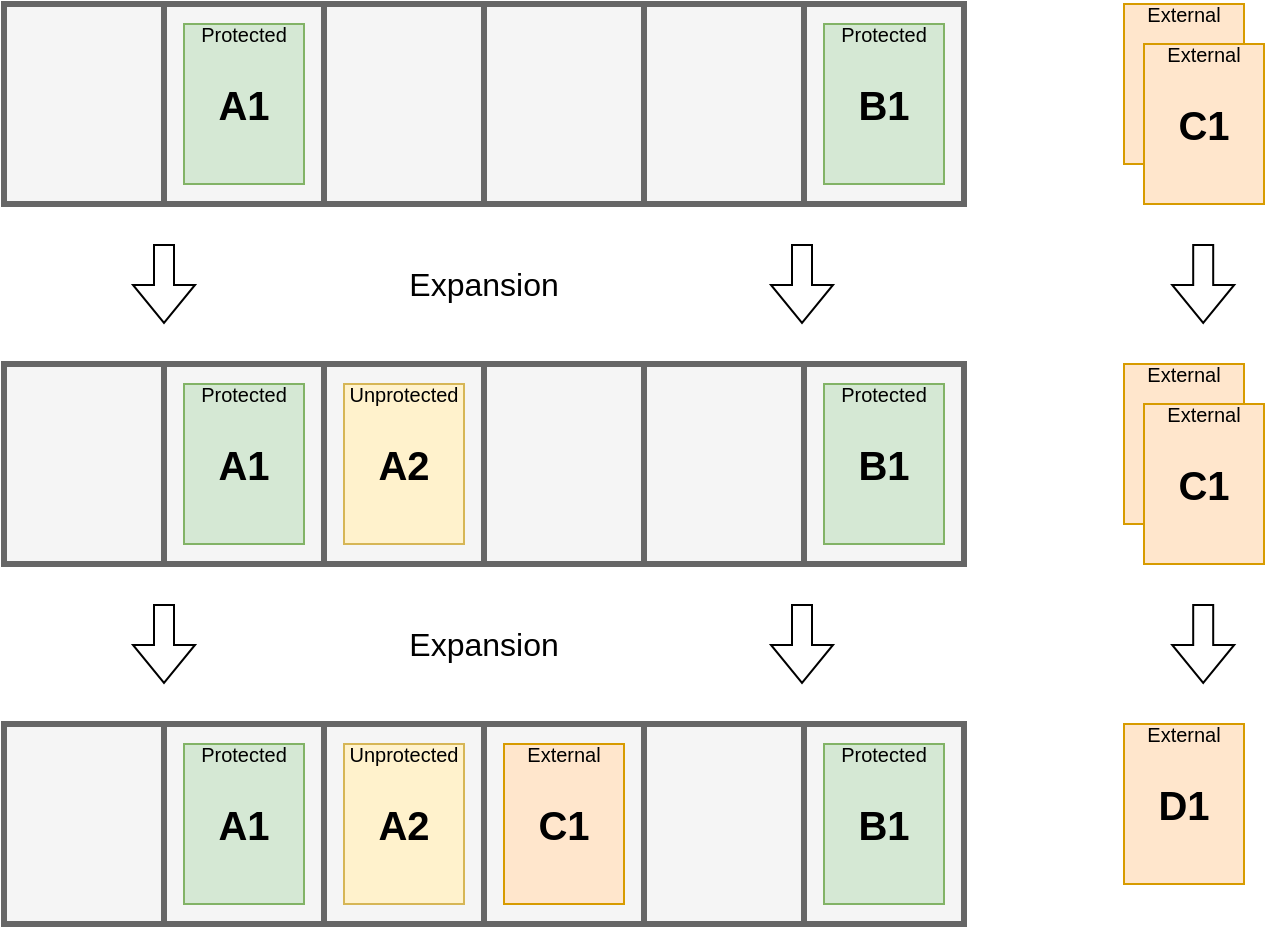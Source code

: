 <mxfile version="17.4.6" type="device"><diagram id="uZTdY9spd6TSN15nmO4a" name="Page-1"><mxGraphModel dx="1002" dy="534" grid="1" gridSize="10" guides="1" tooltips="1" connect="1" arrows="1" fold="1" page="1" pageScale="1" pageWidth="827" pageHeight="1169" math="0" shadow="0"><root><mxCell id="0"/><mxCell id="1" parent="0"/><mxCell id="5cE-T5YSsXicTpxsx7eF-24" value="" style="rounded=0;whiteSpace=wrap;html=1;strokeColor=#666666;fillColor=#f5f5f5;fontColor=#333333;strokeWidth=3;" vertex="1" parent="1"><mxGeometry x="80" y="40" width="80" height="100" as="geometry"/></mxCell><mxCell id="5cE-T5YSsXicTpxsx7eF-26" value="" style="rounded=0;whiteSpace=wrap;html=1;strokeColor=#666666;fillColor=#f5f5f5;fontColor=#333333;strokeWidth=3;" vertex="1" parent="1"><mxGeometry x="160" y="40" width="80" height="100" as="geometry"/></mxCell><mxCell id="5cE-T5YSsXicTpxsx7eF-27" value="" style="rounded=0;whiteSpace=wrap;html=1;strokeColor=#666666;fillColor=#f5f5f5;fontColor=#333333;strokeWidth=3;" vertex="1" parent="1"><mxGeometry x="240" y="40" width="80" height="100" as="geometry"/></mxCell><mxCell id="5cE-T5YSsXicTpxsx7eF-28" value="" style="rounded=0;whiteSpace=wrap;html=1;strokeColor=#666666;fillColor=#f5f5f5;fontColor=#333333;strokeWidth=3;" vertex="1" parent="1"><mxGeometry x="320" y="40" width="80" height="100" as="geometry"/></mxCell><mxCell id="5cE-T5YSsXicTpxsx7eF-29" value="" style="rounded=0;whiteSpace=wrap;html=1;strokeColor=#666666;fillColor=#f5f5f5;fontColor=#333333;strokeWidth=3;" vertex="1" parent="1"><mxGeometry x="400" y="40" width="80" height="100" as="geometry"/></mxCell><mxCell id="5cE-T5YSsXicTpxsx7eF-30" value="" style="rounded=0;whiteSpace=wrap;html=1;strokeColor=#666666;fillColor=#f5f5f5;fontColor=#333333;strokeWidth=3;" vertex="1" parent="1"><mxGeometry x="480" y="40" width="80" height="100" as="geometry"/></mxCell><mxCell id="5cE-T5YSsXicTpxsx7eF-34" value="A1" style="rounded=0;whiteSpace=wrap;html=1;strokeColor=#82b366;strokeWidth=1;fillColor=#d5e8d4;fontStyle=1;fontSize=20;" vertex="1" parent="1"><mxGeometry x="170" y="50" width="60" height="80" as="geometry"/></mxCell><mxCell id="5cE-T5YSsXicTpxsx7eF-38" value="B1" style="rounded=0;whiteSpace=wrap;html=1;strokeColor=#82b366;strokeWidth=1;fillColor=#d5e8d4;fontStyle=1;fontSize=20;" vertex="1" parent="1"><mxGeometry x="490" y="50" width="60" height="80" as="geometry"/></mxCell><mxCell id="5cE-T5YSsXicTpxsx7eF-39" value="Protected" style="text;html=1;strokeColor=none;fillColor=none;align=center;verticalAlign=middle;whiteSpace=wrap;rounded=0;fontSize=10;fontStyle=0" vertex="1" parent="1"><mxGeometry x="170" y="50" width="60" height="10" as="geometry"/></mxCell><mxCell id="5cE-T5YSsXicTpxsx7eF-43" value="Protected" style="text;html=1;strokeColor=none;fillColor=none;align=center;verticalAlign=middle;whiteSpace=wrap;rounded=0;fontSize=10;fontStyle=0" vertex="1" parent="1"><mxGeometry x="490" y="50" width="60" height="10" as="geometry"/></mxCell><mxCell id="5cE-T5YSsXicTpxsx7eF-44" value="" style="rounded=0;whiteSpace=wrap;html=1;strokeColor=#666666;fillColor=#f5f5f5;fontColor=#333333;strokeWidth=3;" vertex="1" parent="1"><mxGeometry x="80" y="220" width="80" height="100" as="geometry"/></mxCell><mxCell id="5cE-T5YSsXicTpxsx7eF-45" value="" style="rounded=0;whiteSpace=wrap;html=1;strokeColor=#666666;fillColor=#f5f5f5;fontColor=#333333;strokeWidth=3;" vertex="1" parent="1"><mxGeometry x="160" y="220" width="80" height="100" as="geometry"/></mxCell><mxCell id="5cE-T5YSsXicTpxsx7eF-46" value="" style="rounded=0;whiteSpace=wrap;html=1;strokeColor=#666666;fillColor=#f5f5f5;fontColor=#333333;strokeWidth=3;" vertex="1" parent="1"><mxGeometry x="240" y="220" width="80" height="100" as="geometry"/></mxCell><mxCell id="5cE-T5YSsXicTpxsx7eF-47" value="" style="rounded=0;whiteSpace=wrap;html=1;strokeColor=#666666;fillColor=#f5f5f5;fontColor=#333333;strokeWidth=3;" vertex="1" parent="1"><mxGeometry x="320" y="220" width="80" height="100" as="geometry"/></mxCell><mxCell id="5cE-T5YSsXicTpxsx7eF-48" value="" style="rounded=0;whiteSpace=wrap;html=1;strokeColor=#666666;fillColor=#f5f5f5;fontColor=#333333;strokeWidth=3;" vertex="1" parent="1"><mxGeometry x="400" y="220" width="80" height="100" as="geometry"/></mxCell><mxCell id="5cE-T5YSsXicTpxsx7eF-49" value="" style="rounded=0;whiteSpace=wrap;html=1;strokeColor=#666666;fillColor=#f5f5f5;fontColor=#333333;strokeWidth=3;" vertex="1" parent="1"><mxGeometry x="480" y="220" width="80" height="100" as="geometry"/></mxCell><mxCell id="5cE-T5YSsXicTpxsx7eF-50" value="A1" style="rounded=0;whiteSpace=wrap;html=1;strokeColor=#82b366;strokeWidth=1;fillColor=#d5e8d4;fontStyle=1;fontSize=20;" vertex="1" parent="1"><mxGeometry x="170" y="230" width="60" height="80" as="geometry"/></mxCell><mxCell id="5cE-T5YSsXicTpxsx7eF-52" value="A2" style="rounded=0;whiteSpace=wrap;html=1;strokeColor=#d6b656;strokeWidth=1;fillColor=#fff2cc;fontStyle=1;fontSize=20;" vertex="1" parent="1"><mxGeometry x="250" y="230" width="60" height="80" as="geometry"/></mxCell><mxCell id="5cE-T5YSsXicTpxsx7eF-53" value="B1" style="rounded=0;whiteSpace=wrap;html=1;strokeColor=#82b366;strokeWidth=1;fillColor=#d5e8d4;fontStyle=1;fontSize=20;" vertex="1" parent="1"><mxGeometry x="490" y="230" width="60" height="80" as="geometry"/></mxCell><mxCell id="5cE-T5YSsXicTpxsx7eF-54" value="Protected" style="text;html=1;strokeColor=none;fillColor=none;align=center;verticalAlign=middle;whiteSpace=wrap;rounded=0;fontSize=10;fontStyle=0" vertex="1" parent="1"><mxGeometry x="170" y="230" width="60" height="10" as="geometry"/></mxCell><mxCell id="5cE-T5YSsXicTpxsx7eF-56" value="Unprotected" style="text;html=1;strokeColor=none;fillColor=none;align=center;verticalAlign=middle;whiteSpace=wrap;rounded=0;fontSize=10;fontStyle=0" vertex="1" parent="1"><mxGeometry x="250" y="230" width="60" height="10" as="geometry"/></mxCell><mxCell id="5cE-T5YSsXicTpxsx7eF-57" value="Protected" style="text;html=1;strokeColor=none;fillColor=none;align=center;verticalAlign=middle;whiteSpace=wrap;rounded=0;fontSize=10;fontStyle=0" vertex="1" parent="1"><mxGeometry x="490" y="230" width="60" height="10" as="geometry"/></mxCell><mxCell id="5cE-T5YSsXicTpxsx7eF-58" value="" style="rounded=0;whiteSpace=wrap;html=1;strokeColor=#666666;fillColor=#f5f5f5;fontColor=#333333;strokeWidth=3;" vertex="1" parent="1"><mxGeometry x="80" y="400" width="80" height="100" as="geometry"/></mxCell><mxCell id="5cE-T5YSsXicTpxsx7eF-59" value="" style="rounded=0;whiteSpace=wrap;html=1;strokeColor=#666666;fillColor=#f5f5f5;fontColor=#333333;strokeWidth=3;" vertex="1" parent="1"><mxGeometry x="160" y="400" width="80" height="100" as="geometry"/></mxCell><mxCell id="5cE-T5YSsXicTpxsx7eF-60" value="" style="rounded=0;whiteSpace=wrap;html=1;strokeColor=#666666;fillColor=#f5f5f5;fontColor=#333333;strokeWidth=3;" vertex="1" parent="1"><mxGeometry x="240" y="400" width="80" height="100" as="geometry"/></mxCell><mxCell id="5cE-T5YSsXicTpxsx7eF-61" value="" style="rounded=0;whiteSpace=wrap;html=1;strokeColor=#666666;fillColor=#f5f5f5;fontColor=#333333;strokeWidth=3;" vertex="1" parent="1"><mxGeometry x="320" y="400" width="80" height="100" as="geometry"/></mxCell><mxCell id="5cE-T5YSsXicTpxsx7eF-62" value="" style="rounded=0;whiteSpace=wrap;html=1;strokeColor=#666666;fillColor=#f5f5f5;fontColor=#333333;strokeWidth=3;" vertex="1" parent="1"><mxGeometry x="400" y="400" width="80" height="100" as="geometry"/></mxCell><mxCell id="5cE-T5YSsXicTpxsx7eF-63" value="" style="rounded=0;whiteSpace=wrap;html=1;strokeColor=#666666;fillColor=#f5f5f5;fontColor=#333333;strokeWidth=3;" vertex="1" parent="1"><mxGeometry x="480" y="400" width="80" height="100" as="geometry"/></mxCell><mxCell id="5cE-T5YSsXicTpxsx7eF-64" value="A1" style="rounded=0;whiteSpace=wrap;html=1;strokeColor=#82b366;strokeWidth=1;fillColor=#d5e8d4;fontStyle=1;fontSize=20;" vertex="1" parent="1"><mxGeometry x="170" y="410" width="60" height="80" as="geometry"/></mxCell><mxCell id="5cE-T5YSsXicTpxsx7eF-65" value="C1" style="rounded=0;whiteSpace=wrap;html=1;strokeColor=#d79b00;strokeWidth=1;fillColor=#ffe6cc;fontStyle=1;fontSize=20;" vertex="1" parent="1"><mxGeometry x="330" y="410" width="60" height="80" as="geometry"/></mxCell><mxCell id="5cE-T5YSsXicTpxsx7eF-66" value="A2" style="rounded=0;whiteSpace=wrap;html=1;strokeColor=#d6b656;strokeWidth=1;fillColor=#fff2cc;fontStyle=1;fontSize=20;" vertex="1" parent="1"><mxGeometry x="250" y="410" width="60" height="80" as="geometry"/></mxCell><mxCell id="5cE-T5YSsXicTpxsx7eF-67" value="B1" style="rounded=0;whiteSpace=wrap;html=1;strokeColor=#82b366;strokeWidth=1;fillColor=#d5e8d4;fontStyle=1;fontSize=20;" vertex="1" parent="1"><mxGeometry x="490" y="410" width="60" height="80" as="geometry"/></mxCell><mxCell id="5cE-T5YSsXicTpxsx7eF-68" value="Protected" style="text;html=1;strokeColor=none;fillColor=none;align=center;verticalAlign=middle;whiteSpace=wrap;rounded=0;fontSize=10;fontStyle=0" vertex="1" parent="1"><mxGeometry x="170" y="410" width="60" height="10" as="geometry"/></mxCell><mxCell id="5cE-T5YSsXicTpxsx7eF-69" value="External" style="text;html=1;strokeColor=none;fillColor=none;align=center;verticalAlign=middle;whiteSpace=wrap;rounded=0;fontSize=10;fontStyle=0" vertex="1" parent="1"><mxGeometry x="330" y="410" width="60" height="10" as="geometry"/></mxCell><mxCell id="5cE-T5YSsXicTpxsx7eF-70" value="Unprotected" style="text;html=1;strokeColor=none;fillColor=none;align=center;verticalAlign=middle;whiteSpace=wrap;rounded=0;fontSize=10;fontStyle=0" vertex="1" parent="1"><mxGeometry x="250" y="410" width="60" height="10" as="geometry"/></mxCell><mxCell id="5cE-T5YSsXicTpxsx7eF-71" value="Protected" style="text;html=1;strokeColor=none;fillColor=none;align=center;verticalAlign=middle;whiteSpace=wrap;rounded=0;fontSize=10;fontStyle=0" vertex="1" parent="1"><mxGeometry x="490" y="410" width="60" height="10" as="geometry"/></mxCell><mxCell id="5cE-T5YSsXicTpxsx7eF-72" value="Expansion" style="text;html=1;strokeColor=none;fillColor=none;align=center;verticalAlign=middle;whiteSpace=wrap;rounded=0;fontSize=16;" vertex="1" parent="1"><mxGeometry x="80" y="160" width="480" height="40" as="geometry"/></mxCell><mxCell id="5cE-T5YSsXicTpxsx7eF-74" value="" style="shape=flexArrow;endArrow=classic;html=1;rounded=0;fontSize=16;" edge="1" parent="1"><mxGeometry width="50" height="50" relative="1" as="geometry"><mxPoint x="479" y="160" as="sourcePoint"/><mxPoint x="479" y="200" as="targetPoint"/></mxGeometry></mxCell><mxCell id="5cE-T5YSsXicTpxsx7eF-75" value="" style="shape=flexArrow;endArrow=classic;html=1;rounded=0;fontSize=16;" edge="1" parent="1"><mxGeometry width="50" height="50" relative="1" as="geometry"><mxPoint x="160" y="160" as="sourcePoint"/><mxPoint x="160" y="200" as="targetPoint"/></mxGeometry></mxCell><mxCell id="5cE-T5YSsXicTpxsx7eF-76" value="Expansion" style="text;html=1;strokeColor=none;fillColor=none;align=center;verticalAlign=middle;whiteSpace=wrap;rounded=0;fontSize=16;" vertex="1" parent="1"><mxGeometry x="80" y="340" width="480" height="40" as="geometry"/></mxCell><mxCell id="5cE-T5YSsXicTpxsx7eF-77" value="" style="shape=flexArrow;endArrow=classic;html=1;rounded=0;fontSize=16;" edge="1" parent="1"><mxGeometry width="50" height="50" relative="1" as="geometry"><mxPoint x="479" y="340" as="sourcePoint"/><mxPoint x="479" y="380" as="targetPoint"/></mxGeometry></mxCell><mxCell id="5cE-T5YSsXicTpxsx7eF-78" value="" style="shape=flexArrow;endArrow=classic;html=1;rounded=0;fontSize=16;" edge="1" parent="1"><mxGeometry width="50" height="50" relative="1" as="geometry"><mxPoint x="160" y="340" as="sourcePoint"/><mxPoint x="160" y="380" as="targetPoint"/></mxGeometry></mxCell><mxCell id="5cE-T5YSsXicTpxsx7eF-79" value="C1" style="rounded=0;whiteSpace=wrap;html=1;strokeColor=#d79b00;strokeWidth=1;fillColor=#ffe6cc;fontStyle=1;fontSize=20;" vertex="1" parent="1"><mxGeometry x="640" y="40" width="60" height="80" as="geometry"/></mxCell><mxCell id="5cE-T5YSsXicTpxsx7eF-80" value="External" style="text;html=1;strokeColor=none;fillColor=none;align=center;verticalAlign=middle;whiteSpace=wrap;rounded=0;fontSize=10;fontStyle=0" vertex="1" parent="1"><mxGeometry x="640" y="40" width="60" height="10" as="geometry"/></mxCell><mxCell id="5cE-T5YSsXicTpxsx7eF-82" value="D1" style="rounded=0;whiteSpace=wrap;html=1;strokeColor=#d79b00;strokeWidth=1;fillColor=#ffe6cc;fontStyle=1;fontSize=20;" vertex="1" parent="1"><mxGeometry x="640" y="400" width="60" height="80" as="geometry"/></mxCell><mxCell id="5cE-T5YSsXicTpxsx7eF-83" value="External" style="text;html=1;strokeColor=none;fillColor=none;align=center;verticalAlign=middle;whiteSpace=wrap;rounded=0;fontSize=10;fontStyle=0" vertex="1" parent="1"><mxGeometry x="640" y="400" width="60" height="10" as="geometry"/></mxCell><mxCell id="5cE-T5YSsXicTpxsx7eF-84" value="C1" style="rounded=0;whiteSpace=wrap;html=1;strokeColor=#d79b00;strokeWidth=1;fillColor=#ffe6cc;fontStyle=1;fontSize=20;" vertex="1" parent="1"><mxGeometry x="650" y="60" width="60" height="80" as="geometry"/></mxCell><mxCell id="5cE-T5YSsXicTpxsx7eF-85" value="External" style="text;html=1;strokeColor=none;fillColor=none;align=center;verticalAlign=middle;whiteSpace=wrap;rounded=0;fontSize=10;fontStyle=0" vertex="1" parent="1"><mxGeometry x="650" y="60" width="60" height="10" as="geometry"/></mxCell><mxCell id="5cE-T5YSsXicTpxsx7eF-90" value="C1" style="rounded=0;whiteSpace=wrap;html=1;strokeColor=#d79b00;strokeWidth=1;fillColor=#ffe6cc;fontStyle=1;fontSize=20;" vertex="1" parent="1"><mxGeometry x="640" y="220" width="60" height="80" as="geometry"/></mxCell><mxCell id="5cE-T5YSsXicTpxsx7eF-91" value="External" style="text;html=1;strokeColor=none;fillColor=none;align=center;verticalAlign=middle;whiteSpace=wrap;rounded=0;fontSize=10;fontStyle=0" vertex="1" parent="1"><mxGeometry x="640" y="220" width="60" height="10" as="geometry"/></mxCell><mxCell id="5cE-T5YSsXicTpxsx7eF-92" value="C1" style="rounded=0;whiteSpace=wrap;html=1;strokeColor=#d79b00;strokeWidth=1;fillColor=#ffe6cc;fontStyle=1;fontSize=20;" vertex="1" parent="1"><mxGeometry x="650" y="240" width="60" height="80" as="geometry"/></mxCell><mxCell id="5cE-T5YSsXicTpxsx7eF-93" value="External" style="text;html=1;strokeColor=none;fillColor=none;align=center;verticalAlign=middle;whiteSpace=wrap;rounded=0;fontSize=10;fontStyle=0" vertex="1" parent="1"><mxGeometry x="650" y="240" width="60" height="10" as="geometry"/></mxCell><mxCell id="5cE-T5YSsXicTpxsx7eF-94" value="" style="shape=flexArrow;endArrow=classic;html=1;rounded=0;fontSize=16;" edge="1" parent="1"><mxGeometry width="50" height="50" relative="1" as="geometry"><mxPoint x="679.6" y="160" as="sourcePoint"/><mxPoint x="679.6" y="200" as="targetPoint"/></mxGeometry></mxCell><mxCell id="5cE-T5YSsXicTpxsx7eF-95" value="" style="shape=flexArrow;endArrow=classic;html=1;rounded=0;fontSize=16;" edge="1" parent="1"><mxGeometry width="50" height="50" relative="1" as="geometry"><mxPoint x="679.6" y="340" as="sourcePoint"/><mxPoint x="679.6" y="380" as="targetPoint"/></mxGeometry></mxCell></root></mxGraphModel></diagram></mxfile>